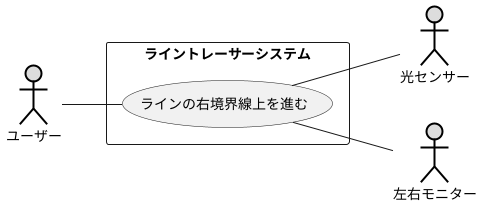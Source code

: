 @startuml 演習6-5-2
    left to right direction 
    actor ユーザー as user #DDDDDD;line:black;line.bold;
    actor 光センサー as sencor #DDDDDD;line:black;line.bold;
    actor 左右モニター as monitor #DDDDDD;line:black;line.bold;
    rectangle ライントレーサーシステム{
        usecase (ラインの右境界線上を進む) as text1
    }
    user--text1
    text1--sencor
    text1--monitor

@enduml